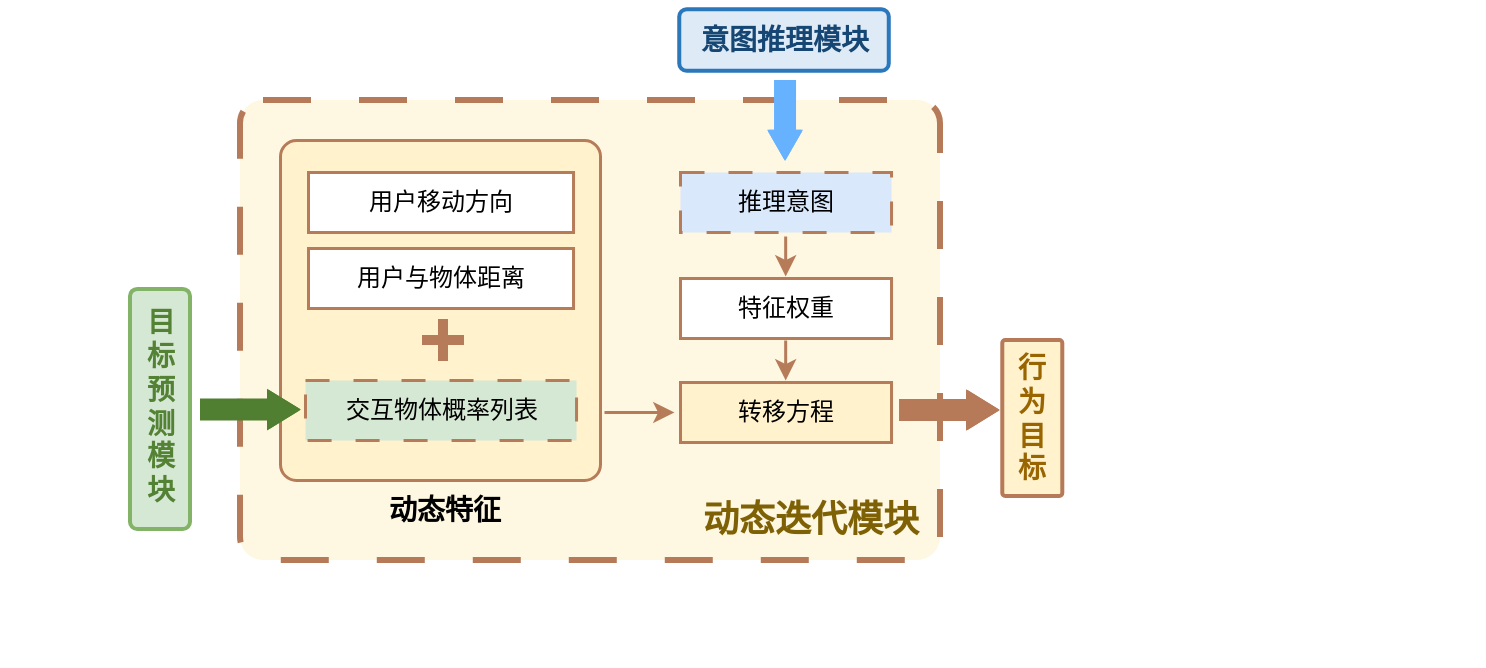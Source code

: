 <mxfile version="26.2.12">
  <diagram name="第 1 页" id="IHrRUHvAIByenZGupFI2">
    <mxGraphModel dx="1420" dy="965" grid="1" gridSize="10" guides="1" tooltips="1" connect="1" arrows="1" fold="1" page="1" pageScale="1" pageWidth="827" pageHeight="1169" math="0" shadow="0">
      <root>
        <mxCell id="0" />
        <mxCell id="1" parent="0" />
        <mxCell id="gqABDY-obWV05rKZeFv9-60" value="" style="rounded=1;arcSize=5;whiteSpace=wrap;html=1;fillColor=light-dark(#fef7e1, #281d00);strokeColor=light-dark(#b67a58, #6d5100);dashed=1;strokeWidth=3;dashPattern=8 8;" parent="1" vertex="1">
          <mxGeometry x="240" y="240" width="350" height="230" as="geometry" />
        </mxCell>
        <mxCell id="gqABDY-obWV05rKZeFv9-2" value="" style="rounded=1;arcSize=5;whiteSpace=wrap;html=1;fillColor=#fff2cc;strokeColor=light-dark(#b67b58, #6d5100);strokeWidth=1.5;" parent="1" vertex="1">
          <mxGeometry x="260" y="260" width="160" height="170" as="geometry" />
        </mxCell>
        <mxCell id="gqABDY-obWV05rKZeFv9-5" value="&lt;font style=&quot;font-size: 18px;&quot; face=&quot;Times New Roman&quot;&gt;动态迭代模块&lt;/font&gt;" style="text;html=1;align=center;verticalAlign=middle;resizable=0;points=[];autosize=1;strokeColor=none;fillColor=none;fontColor=light-dark(#7f6105, #69c195);fontStyle=1" parent="1" vertex="1">
          <mxGeometry x="460" y="430" width="130" height="40" as="geometry" />
        </mxCell>
        <mxCell id="gqABDY-obWV05rKZeFv9-10" value="" style="group" parent="1" vertex="1" connectable="0">
          <mxGeometry x="120" y="370" width="100" height="84.45" as="geometry" />
        </mxCell>
        <mxCell id="gqABDY-obWV05rKZeFv9-11" value="" style="rounded=1;arcSize=12;whiteSpace=wrap;html=1;fillColor=#d5e8d4;strokeColor=#82b366;align=center;verticalAlign=middle;fontFamily=Helvetica;fontSize=12;strokeWidth=2;" parent="gqABDY-obWV05rKZeFv9-10" vertex="1">
          <mxGeometry x="65" y="-35.55" width="30" height="120" as="geometry" />
        </mxCell>
        <mxCell id="gqABDY-obWV05rKZeFv9-13" value="&lt;font style=&quot;font-size: 14px;&quot; face=&quot;Times New Roman&quot;&gt;目&lt;/font&gt;&lt;div&gt;&lt;font style=&quot;font-size: 14px;&quot; face=&quot;Times New Roman&quot;&gt;标&lt;/font&gt;&lt;/div&gt;&lt;div&gt;&lt;font style=&quot;font-size: 14px;&quot; face=&quot;Times New Roman&quot;&gt;预&lt;/font&gt;&lt;/div&gt;&lt;div&gt;&lt;font style=&quot;font-size: 14px;&quot; face=&quot;Times New Roman&quot;&gt;测&lt;/font&gt;&lt;/div&gt;&lt;div&gt;&lt;font style=&quot;font-size: 14px;&quot; face=&quot;Times New Roman&quot;&gt;模&lt;/font&gt;&lt;/div&gt;&lt;div&gt;&lt;font style=&quot;font-size: 14px;&quot; face=&quot;Times New Roman&quot;&gt;块&lt;/font&gt;&lt;/div&gt;" style="text;html=1;align=center;verticalAlign=middle;resizable=0;points=[];autosize=1;strokeColor=none;fillColor=none;fontColor=light-dark(#548235, #69c195);fontStyle=1" parent="gqABDY-obWV05rKZeFv9-10" vertex="1">
          <mxGeometry x="60" y="-30.55" width="40" height="110" as="geometry" />
        </mxCell>
        <mxCell id="gqABDY-obWV05rKZeFv9-15" value="" style="shape=flexArrow;endArrow=classic;html=1;rounded=0;fillColor=light-dark(#517f31, #2566a8);strokeColor=light-dark(#517f31, #ededed);endWidth=8.046;endSize=4.834;" parent="1" edge="1">
          <mxGeometry width="50" height="50" relative="1" as="geometry">
            <mxPoint x="220" y="394.8" as="sourcePoint" />
            <mxPoint x="270" y="394.8" as="targetPoint" />
            <Array as="points">
              <mxPoint x="230" y="394.8" />
            </Array>
          </mxGeometry>
        </mxCell>
        <mxCell id="gqABDY-obWV05rKZeFv9-16" value="" style="group;fillColor=#d5e8d4;strokeColor=light-dark(#b67b58, #446e2c);dashed=1;dashPattern=8 8;strokeWidth=1.5;" parent="1" vertex="1" connectable="0">
          <mxGeometry x="272.5" y="380" width="135.52" height="30" as="geometry" />
        </mxCell>
        <mxCell id="gqABDY-obWV05rKZeFv9-18" value="交互物体概率列表" style="text;html=1;align=center;verticalAlign=middle;whiteSpace=wrap;rounded=0;" parent="gqABDY-obWV05rKZeFv9-16" vertex="1">
          <mxGeometry y="7.5" width="135.52" height="15" as="geometry" />
        </mxCell>
        <mxCell id="gqABDY-obWV05rKZeFv9-23" value="" style="group;strokeWidth=1.5;" parent="1" vertex="1" connectable="0">
          <mxGeometry x="274" y="276" width="132.52" height="30" as="geometry" />
        </mxCell>
        <mxCell id="gqABDY-obWV05rKZeFv9-24" value="" style="verticalLabelPosition=bottom;verticalAlign=top;html=1;shape=mxgraph.basic.rect;fillColor2=none;strokeWidth=1.5;size=20;indent=5;strokeColor=light-dark(#b67b58, #6d5100);align=center;fontFamily=Helvetica;fontSize=12;fillColor=default;" parent="gqABDY-obWV05rKZeFv9-23" vertex="1">
          <mxGeometry width="132.52" height="30" as="geometry" />
        </mxCell>
        <mxCell id="gqABDY-obWV05rKZeFv9-25" value="用户移动方向" style="text;html=1;align=center;verticalAlign=middle;whiteSpace=wrap;rounded=0;" parent="gqABDY-obWV05rKZeFv9-23" vertex="1">
          <mxGeometry y="7.5" width="132.52" height="15" as="geometry" />
        </mxCell>
        <mxCell id="gqABDY-obWV05rKZeFv9-27" value="" style="shape=cross;whiteSpace=wrap;html=1;fillColor=light-dark(#b67b58, #ededed);strokeColor=light-dark(#b67b58, #ededed);aspect=fixed;" parent="1" vertex="1">
          <mxGeometry x="331.5" y="350" width="20" height="20" as="geometry" />
        </mxCell>
        <mxCell id="gqABDY-obWV05rKZeFv9-28" value="&lt;font style=&quot;font-size: 14px;&quot;&gt;&lt;b style=&quot;&quot;&gt;动态特征&lt;/b&gt;&lt;/font&gt;" style="text;html=1;align=center;verticalAlign=middle;resizable=0;points=[];autosize=1;strokeColor=none;fillColor=none;" parent="1" vertex="1">
          <mxGeometry x="301.5" y="430" width="80" height="30" as="geometry" />
        </mxCell>
        <mxCell id="gqABDY-obWV05rKZeFv9-30" value="" style="endArrow=classic;html=1;rounded=1;strokeColor=light-dark(#b67b58, #28ab6a);align=center;verticalAlign=middle;fontFamily=Helvetica;fontSize=11;fontColor=default;labelBackgroundColor=default;curved=0;fillColor=#1ba1e2;strokeWidth=1.5;" parent="1" edge="1">
          <mxGeometry width="50" height="50" relative="1" as="geometry">
            <mxPoint x="422" y="396" as="sourcePoint" />
            <mxPoint x="457" y="396" as="targetPoint" />
          </mxGeometry>
        </mxCell>
        <mxCell id="gqABDY-obWV05rKZeFv9-32" value="" style="group" parent="1" vertex="1" connectable="0">
          <mxGeometry x="450" y="190" width="120.002" height="40" as="geometry" />
        </mxCell>
        <mxCell id="gqABDY-obWV05rKZeFv9-33" value="" style="rounded=1;arcSize=12;whiteSpace=wrap;html=1;fillColor=light-dark(#deebf7, #1d293b);strokeColor=light-dark(#2a77bc, #5c79a3);align=center;verticalAlign=middle;fontFamily=Helvetica;fontSize=12;fontColor=default;strokeWidth=2;" parent="gqABDY-obWV05rKZeFv9-32" vertex="1">
          <mxGeometry x="9.625" y="4.6" width="104.762" height="30.8" as="geometry" />
        </mxCell>
        <mxCell id="gqABDY-obWV05rKZeFv9-34" value="&lt;font style=&quot;font-size: 14px;&quot;&gt;意图推理模块&lt;/font&gt;" style="text;html=1;align=center;verticalAlign=middle;resizable=0;points=[];autosize=1;strokeColor=none;fillColor=none;fontColor=light-dark(#164673, #69c195);fontStyle=1" parent="gqABDY-obWV05rKZeFv9-32" vertex="1">
          <mxGeometry x="7.002" y="4.6" width="110" height="30" as="geometry" />
        </mxCell>
        <mxCell id="gqABDY-obWV05rKZeFv9-35" value="" style="shape=flexArrow;endArrow=classic;html=1;rounded=0;fillColor=#66B2FF;strokeColor=light-dark(#66b2ff, #ededed);endWidth=5.2;endSize=4.356;" parent="1" edge="1">
          <mxGeometry width="50" height="50" relative="1" as="geometry">
            <mxPoint x="512.52" y="230" as="sourcePoint" />
            <mxPoint x="512.52" y="270" as="targetPoint" />
            <Array as="points">
              <mxPoint x="512.52" y="241.676" />
            </Array>
          </mxGeometry>
        </mxCell>
        <mxCell id="gqABDY-obWV05rKZeFv9-48" value="" style="group;" parent="1" vertex="1" connectable="0">
          <mxGeometry x="406.517" y="300" width="455.263" height="223" as="geometry" />
        </mxCell>
        <mxCell id="gqABDY-obWV05rKZeFv9-58" value="" style="shape=flexArrow;endArrow=classic;html=1;rounded=0;fillColor=light-dark(#b67a58, #36210a);strokeColor=light-dark(#b67a58, #996500);endWidth=8.046;endSize=4.834;" parent="gqABDY-obWV05rKZeFv9-48" edge="1">
          <mxGeometry width="50" height="50" relative="1" as="geometry">
            <mxPoint x="163.003" y="94.995" as="sourcePoint" />
            <mxPoint x="213.003" y="94.995" as="targetPoint" />
            <Array as="points">
              <mxPoint x="173.003" y="94.995" />
            </Array>
          </mxGeometry>
        </mxCell>
        <mxCell id="gqABDY-obWV05rKZeFv9-57" value="&lt;b&gt;&lt;font style=&quot;color: rgb(153, 101, 0); font-size: 14px;&quot;&gt;行&lt;/font&gt;&lt;/b&gt;&lt;div&gt;&lt;b&gt;&lt;font style=&quot;color: rgb(153, 101, 0); font-size: 14px;&quot;&gt;为&lt;/font&gt;&lt;/b&gt;&lt;/div&gt;&lt;div&gt;&lt;b&gt;&lt;font style=&quot;color: rgb(153, 101, 0); font-size: 14px;&quot;&gt;目&lt;/font&gt;&lt;/b&gt;&lt;/div&gt;&lt;div&gt;&lt;b&gt;&lt;font style=&quot;color: rgb(153, 101, 0); font-size: 14px;&quot;&gt;标&lt;/font&gt;&lt;/b&gt;&lt;/div&gt;" style="rounded=1;arcSize=5;whiteSpace=wrap;html=1;fillColor=#fff2cc;strokeColor=light-dark(#b67a58, #6d5100);strokeWidth=2;" parent="gqABDY-obWV05rKZeFv9-48" vertex="1">
          <mxGeometry x="214.63" y="60" width="30" height="78" as="geometry" />
        </mxCell>
        <mxCell id="gqABDY-obWV05rKZeFv9-51" value="" style="group;strokeWidth=1.5;" parent="1" vertex="1" connectable="0">
          <mxGeometry x="460" y="381" width="105.52" height="30" as="geometry" />
        </mxCell>
        <mxCell id="gqABDY-obWV05rKZeFv9-52" value="" style="verticalLabelPosition=bottom;verticalAlign=top;html=1;shape=mxgraph.basic.rect;fillColor2=none;strokeWidth=1.5;size=20;indent=5;strokeColor=light-dark(#b67b58, #6d5100);align=center;fontFamily=Helvetica;fontSize=12;fillColor=light-dark(#fff2cc, #ededed);" parent="gqABDY-obWV05rKZeFv9-51" vertex="1">
          <mxGeometry width="105.52" height="30" as="geometry" />
        </mxCell>
        <mxCell id="gqABDY-obWV05rKZeFv9-53" value="转移方程" style="text;html=1;align=center;verticalAlign=middle;whiteSpace=wrap;rounded=0;" parent="gqABDY-obWV05rKZeFv9-51" vertex="1">
          <mxGeometry y="7.5" width="105.52" height="15" as="geometry" />
        </mxCell>
        <mxCell id="gqABDY-obWV05rKZeFv9-54" value="" style="endArrow=classic;html=1;rounded=1;strokeColor=light-dark(#b67b58, #28ab6a);align=center;verticalAlign=middle;fontFamily=Helvetica;fontSize=11;fontColor=default;labelBackgroundColor=default;curved=0;fillColor=#1ba1e2;strokeWidth=1.5;" parent="1" edge="1">
          <mxGeometry width="50" height="50" relative="1" as="geometry">
            <mxPoint x="512.59" y="360" as="sourcePoint" />
            <mxPoint x="512.59" y="380" as="targetPoint" />
          </mxGeometry>
        </mxCell>
        <mxCell id="gqABDY-obWV05rKZeFv9-61" value="" style="group;strokeWidth=1.5;" parent="1" vertex="1" connectable="0">
          <mxGeometry x="274" y="314" width="132.52" height="30" as="geometry" />
        </mxCell>
        <mxCell id="gqABDY-obWV05rKZeFv9-62" value="" style="verticalLabelPosition=bottom;verticalAlign=top;html=1;shape=mxgraph.basic.rect;fillColor2=none;strokeWidth=1.5;size=20;indent=5;strokeColor=light-dark(#b67b58, #6d5100);align=center;fontFamily=Helvetica;fontSize=12;fillColor=default;" parent="gqABDY-obWV05rKZeFv9-61" vertex="1">
          <mxGeometry width="132.52" height="30" as="geometry" />
        </mxCell>
        <mxCell id="gqABDY-obWV05rKZeFv9-63" value="用户与物体距离" style="text;html=1;align=center;verticalAlign=middle;whiteSpace=wrap;rounded=0;" parent="gqABDY-obWV05rKZeFv9-61" vertex="1">
          <mxGeometry y="7.5" width="132.52" height="15" as="geometry" />
        </mxCell>
        <mxCell id="Gt_ZI2kEjcFVsh-SFo-j-1" value="" style="group;strokeWidth=8;" parent="1" vertex="1" connectable="0">
          <mxGeometry x="460" y="329" width="105.52" height="30" as="geometry" />
        </mxCell>
        <mxCell id="Gt_ZI2kEjcFVsh-SFo-j-2" value="" style="verticalLabelPosition=bottom;verticalAlign=top;html=1;shape=mxgraph.basic.rect;fillColor2=none;strokeWidth=1.5;size=20;indent=5;strokeColor=light-dark(#b67b58, #6d5100);align=center;fontFamily=Helvetica;fontSize=12;fillColor=default;" parent="Gt_ZI2kEjcFVsh-SFo-j-1" vertex="1">
          <mxGeometry width="105.52" height="30" as="geometry" />
        </mxCell>
        <mxCell id="Gt_ZI2kEjcFVsh-SFo-j-3" value="特征权重" style="text;html=1;align=center;verticalAlign=middle;whiteSpace=wrap;rounded=0;" parent="Gt_ZI2kEjcFVsh-SFo-j-1" vertex="1">
          <mxGeometry y="7.5" width="105.52" height="15" as="geometry" />
        </mxCell>
        <mxCell id="Gt_ZI2kEjcFVsh-SFo-j-4" value="" style="group;strokeWidth=8;" parent="1" vertex="1" connectable="0">
          <mxGeometry x="460" y="276" width="105.52" height="30" as="geometry" />
        </mxCell>
        <mxCell id="Gt_ZI2kEjcFVsh-SFo-j-5" value="" style="verticalLabelPosition=bottom;verticalAlign=top;html=1;shape=mxgraph.basic.rect;fillColor2=none;strokeWidth=1.5;size=20;indent=5;strokeColor=light-dark(#b67b58, #5c79a3);align=center;fontFamily=Helvetica;fontSize=12;fillColor=#dae8fc;dashed=1;dashPattern=8 8;" parent="Gt_ZI2kEjcFVsh-SFo-j-4" vertex="1">
          <mxGeometry width="105.52" height="30" as="geometry" />
        </mxCell>
        <mxCell id="Gt_ZI2kEjcFVsh-SFo-j-6" value="推理意图" style="text;html=1;align=center;verticalAlign=middle;whiteSpace=wrap;rounded=0;" parent="Gt_ZI2kEjcFVsh-SFo-j-4" vertex="1">
          <mxGeometry y="7.5" width="105.52" height="15" as="geometry" />
        </mxCell>
        <mxCell id="Gt_ZI2kEjcFVsh-SFo-j-7" value="" style="endArrow=classic;html=1;rounded=1;strokeColor=light-dark(#b67b58, #28ab6a);align=center;verticalAlign=middle;fontFamily=Helvetica;fontSize=11;fontColor=default;labelBackgroundColor=default;curved=0;fillColor=#1ba1e2;strokeWidth=1.5;" parent="1" edge="1">
          <mxGeometry width="50" height="50" relative="1" as="geometry">
            <mxPoint x="512.59" y="308" as="sourcePoint" />
            <mxPoint x="512.59" y="328" as="targetPoint" />
          </mxGeometry>
        </mxCell>
      </root>
    </mxGraphModel>
  </diagram>
</mxfile>
